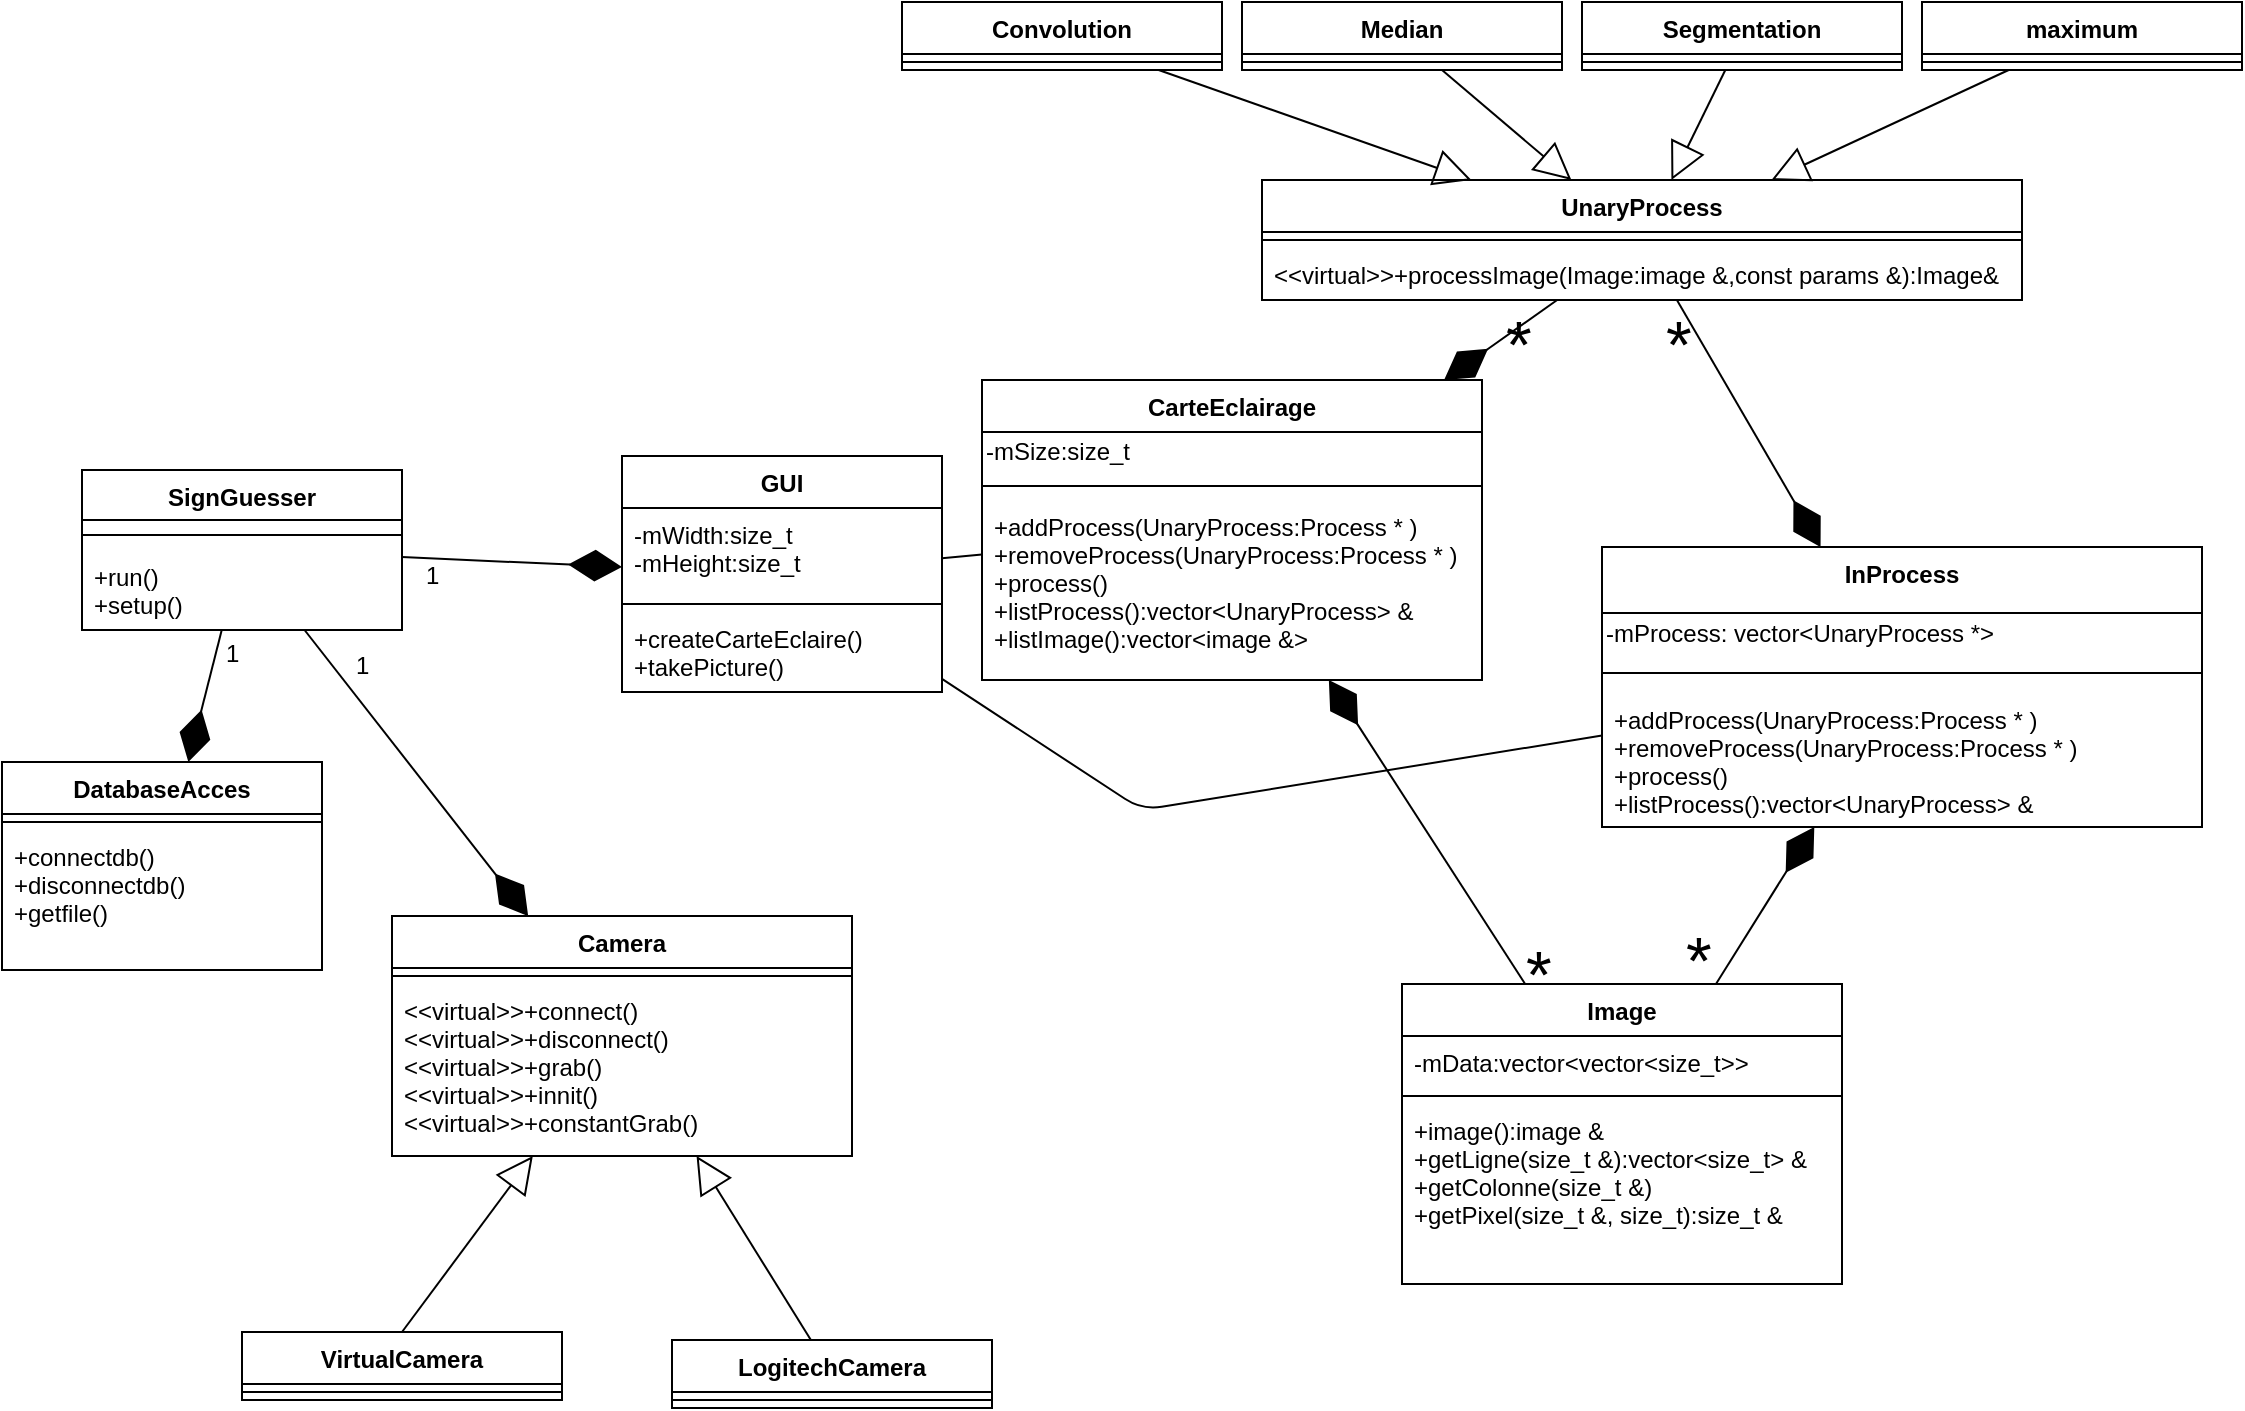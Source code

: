 <mxfile version="11.3.0" type="device" pages="1"><diagram id="PDiZhnMwtKH1z3-ArNgQ" name="Page-1"><mxGraphModel dx="1536" dy="822" grid="1" gridSize="10" guides="1" tooltips="1" connect="1" arrows="1" fold="1" page="1" pageScale="1" pageWidth="850" pageHeight="1100" math="0" shadow="0"><root><mxCell id="0"/><mxCell id="1" parent="0"/><mxCell id="jT6UK49fK-MPnu4gzo5e-1" value="Camera" style="swimlane;fontStyle=1;align=center;verticalAlign=top;childLayout=stackLayout;horizontal=1;startSize=26;horizontalStack=0;resizeParent=1;resizeParentMax=0;resizeLast=0;collapsible=1;marginBottom=0;" parent="1" vertex="1"><mxGeometry x="285" y="493" width="230" height="120" as="geometry"/></mxCell><mxCell id="jT6UK49fK-MPnu4gzo5e-3" value="" style="line;strokeWidth=1;fillColor=none;align=left;verticalAlign=middle;spacingTop=-1;spacingLeft=3;spacingRight=3;rotatable=0;labelPosition=right;points=[];portConstraint=eastwest;" parent="jT6UK49fK-MPnu4gzo5e-1" vertex="1"><mxGeometry y="26" width="230" height="8" as="geometry"/></mxCell><mxCell id="jT6UK49fK-MPnu4gzo5e-4" value="&lt;&lt;virtual&gt;&gt;+connect()&#10;&lt;&lt;virtual&gt;&gt;+disconnect()&#10;&lt;&lt;virtual&gt;&gt;+grab()&#10;&lt;&lt;virtual&gt;&gt;+innit()&#10;&lt;&lt;virtual&gt;&gt;+constantGrab()" style="text;strokeColor=none;fillColor=none;align=left;verticalAlign=top;spacingLeft=4;spacingRight=4;overflow=hidden;rotatable=0;points=[[0,0.5],[1,0.5]];portConstraint=eastwest;" parent="jT6UK49fK-MPnu4gzo5e-1" vertex="1"><mxGeometry y="34" width="230" height="86" as="geometry"/></mxCell><mxCell id="jT6UK49fK-MPnu4gzo5e-17" value="LogitechCamera" style="swimlane;fontStyle=1;align=center;verticalAlign=top;childLayout=stackLayout;horizontal=1;startSize=26;horizontalStack=0;resizeParent=1;resizeParentMax=0;resizeLast=0;collapsible=1;marginBottom=0;" parent="1" vertex="1"><mxGeometry x="425" y="705" width="160" height="34" as="geometry"/></mxCell><mxCell id="jT6UK49fK-MPnu4gzo5e-19" value="" style="line;strokeWidth=1;fillColor=none;align=left;verticalAlign=middle;spacingTop=-1;spacingLeft=3;spacingRight=3;rotatable=0;labelPosition=right;points=[];portConstraint=eastwest;" parent="jT6UK49fK-MPnu4gzo5e-17" vertex="1"><mxGeometry y="26" width="160" height="8" as="geometry"/></mxCell><mxCell id="jT6UK49fK-MPnu4gzo5e-21" value="VirtualCamera" style="swimlane;fontStyle=1;align=center;verticalAlign=top;childLayout=stackLayout;horizontal=1;startSize=26;horizontalStack=0;resizeParent=1;resizeParentMax=0;resizeLast=0;collapsible=1;marginBottom=0;" parent="1" vertex="1"><mxGeometry x="210" y="701" width="160" height="34" as="geometry"/></mxCell><mxCell id="jT6UK49fK-MPnu4gzo5e-23" value="" style="line;strokeWidth=1;fillColor=none;align=left;verticalAlign=middle;spacingTop=-1;spacingLeft=3;spacingRight=3;rotatable=0;labelPosition=right;points=[];portConstraint=eastwest;" parent="jT6UK49fK-MPnu4gzo5e-21" vertex="1"><mxGeometry y="26" width="160" height="8" as="geometry"/></mxCell><mxCell id="jT6UK49fK-MPnu4gzo5e-25" value="" style="endArrow=block;endSize=16;endFill=0;html=1;exitX=0.5;exitY=0;exitDx=0;exitDy=0;" parent="1" source="jT6UK49fK-MPnu4gzo5e-21" target="jT6UK49fK-MPnu4gzo5e-1" edge="1"><mxGeometry x="-0.48" y="35" width="160" relative="1" as="geometry"><mxPoint x="430" y="836" as="sourcePoint"/><mxPoint x="590" y="836" as="targetPoint"/><mxPoint as="offset"/></mxGeometry></mxCell><mxCell id="jT6UK49fK-MPnu4gzo5e-26" value="" style="endArrow=block;endSize=16;endFill=0;html=1;" parent="1" source="jT6UK49fK-MPnu4gzo5e-17" target="jT6UK49fK-MPnu4gzo5e-1" edge="1"><mxGeometry x="-0.48" y="35" width="160" relative="1" as="geometry"><mxPoint x="730" y="700" as="sourcePoint"/><mxPoint x="788" y="636" as="targetPoint"/><mxPoint as="offset"/></mxGeometry></mxCell><mxCell id="jT6UK49fK-MPnu4gzo5e-27" value="UnaryProcess" style="swimlane;fontStyle=1;align=center;verticalAlign=top;childLayout=stackLayout;horizontal=1;startSize=26;horizontalStack=0;resizeParent=1;resizeParentMax=0;resizeLast=0;collapsible=1;marginBottom=0;" parent="1" vertex="1"><mxGeometry x="720" y="125" width="380" height="60" as="geometry"/></mxCell><mxCell id="jT6UK49fK-MPnu4gzo5e-29" value="" style="line;strokeWidth=1;fillColor=none;align=left;verticalAlign=middle;spacingTop=-1;spacingLeft=3;spacingRight=3;rotatable=0;labelPosition=right;points=[];portConstraint=eastwest;" parent="jT6UK49fK-MPnu4gzo5e-27" vertex="1"><mxGeometry y="26" width="380" height="8" as="geometry"/></mxCell><mxCell id="jT6UK49fK-MPnu4gzo5e-30" value="&lt;&lt;virtual&gt;&gt;+processImage(Image:image &amp;,const params &amp;):Image&amp;" style="text;strokeColor=none;fillColor=none;align=left;verticalAlign=top;spacingLeft=4;spacingRight=4;overflow=hidden;rotatable=0;points=[[0,0.5],[1,0.5]];portConstraint=eastwest;" parent="jT6UK49fK-MPnu4gzo5e-27" vertex="1"><mxGeometry y="34" width="380" height="26" as="geometry"/></mxCell><mxCell id="jT6UK49fK-MPnu4gzo5e-31" value="Convolution" style="swimlane;fontStyle=1;align=center;verticalAlign=top;childLayout=stackLayout;horizontal=1;startSize=26;horizontalStack=0;resizeParent=1;resizeParentMax=0;resizeLast=0;collapsible=1;marginBottom=0;" parent="1" vertex="1"><mxGeometry x="540" y="36" width="160" height="34" as="geometry"/></mxCell><mxCell id="jT6UK49fK-MPnu4gzo5e-33" value="" style="line;strokeWidth=1;fillColor=none;align=left;verticalAlign=middle;spacingTop=-1;spacingLeft=3;spacingRight=3;rotatable=0;labelPosition=right;points=[];portConstraint=eastwest;" parent="jT6UK49fK-MPnu4gzo5e-31" vertex="1"><mxGeometry y="26" width="160" height="8" as="geometry"/></mxCell><mxCell id="jT6UK49fK-MPnu4gzo5e-35" value="Median" style="swimlane;fontStyle=1;align=center;verticalAlign=top;childLayout=stackLayout;horizontal=1;startSize=26;horizontalStack=0;resizeParent=1;resizeParentMax=0;resizeLast=0;collapsible=1;marginBottom=0;" parent="1" vertex="1"><mxGeometry x="710" y="36" width="160" height="34" as="geometry"/></mxCell><mxCell id="jT6UK49fK-MPnu4gzo5e-37" value="" style="line;strokeWidth=1;fillColor=none;align=left;verticalAlign=middle;spacingTop=-1;spacingLeft=3;spacingRight=3;rotatable=0;labelPosition=right;points=[];portConstraint=eastwest;" parent="jT6UK49fK-MPnu4gzo5e-35" vertex="1"><mxGeometry y="26" width="160" height="8" as="geometry"/></mxCell><mxCell id="jT6UK49fK-MPnu4gzo5e-39" value="Segmentation" style="swimlane;fontStyle=1;align=center;verticalAlign=top;childLayout=stackLayout;horizontal=1;startSize=26;horizontalStack=0;resizeParent=1;resizeParentMax=0;resizeLast=0;collapsible=1;marginBottom=0;" parent="1" vertex="1"><mxGeometry x="880" y="36" width="160" height="34" as="geometry"/></mxCell><mxCell id="jT6UK49fK-MPnu4gzo5e-41" value="" style="line;strokeWidth=1;fillColor=none;align=left;verticalAlign=middle;spacingTop=-1;spacingLeft=3;spacingRight=3;rotatable=0;labelPosition=right;points=[];portConstraint=eastwest;" parent="jT6UK49fK-MPnu4gzo5e-39" vertex="1"><mxGeometry y="26" width="160" height="8" as="geometry"/></mxCell><mxCell id="jT6UK49fK-MPnu4gzo5e-43" value="" style="endArrow=block;endSize=16;endFill=0;html=1;" parent="1" source="jT6UK49fK-MPnu4gzo5e-31" target="jT6UK49fK-MPnu4gzo5e-27" edge="1"><mxGeometry x="-0.48" y="35" width="160" relative="1" as="geometry"><mxPoint x="711.5" y="150" as="sourcePoint"/><mxPoint x="769.752" y="90" as="targetPoint"/><mxPoint as="offset"/></mxGeometry></mxCell><mxCell id="jT6UK49fK-MPnu4gzo5e-44" value="" style="endArrow=block;endSize=16;endFill=0;html=1;" parent="1" source="jT6UK49fK-MPnu4gzo5e-35" target="jT6UK49fK-MPnu4gzo5e-27" edge="1"><mxGeometry x="-0.48" y="35" width="160" relative="1" as="geometry"><mxPoint x="720" y="233" as="sourcePoint"/><mxPoint x="778.252" y="173" as="targetPoint"/><mxPoint as="offset"/></mxGeometry></mxCell><mxCell id="jT6UK49fK-MPnu4gzo5e-45" value="" style="endArrow=block;endSize=16;endFill=0;html=1;" parent="1" source="jT6UK49fK-MPnu4gzo5e-39" target="jT6UK49fK-MPnu4gzo5e-27" edge="1"><mxGeometry x="-0.48" y="35" width="160" relative="1" as="geometry"><mxPoint x="1031" y="140" as="sourcePoint"/><mxPoint x="1089.252" y="80" as="targetPoint"/><mxPoint as="offset"/></mxGeometry></mxCell><mxCell id="jT6UK49fK-MPnu4gzo5e-46" value="InProcess" style="swimlane;fontStyle=1;align=center;verticalAlign=top;childLayout=stackLayout;horizontal=1;startSize=33;horizontalStack=0;resizeParent=1;resizeParentMax=0;resizeLast=0;collapsible=1;marginBottom=0;" parent="1" vertex="1"><mxGeometry x="890" y="308.5" width="300" height="140" as="geometry"/></mxCell><mxCell id="jT6UK49fK-MPnu4gzo5e-72" value="-mProcess: vector&amp;lt;UnaryProcess *&amp;gt;" style="text;html=1;resizable=0;points=[];autosize=1;align=left;verticalAlign=top;spacingTop=-4;fontSize=12;" parent="jT6UK49fK-MPnu4gzo5e-46" vertex="1"><mxGeometry y="33" width="300" height="20" as="geometry"/></mxCell><mxCell id="jT6UK49fK-MPnu4gzo5e-48" value="" style="line;strokeWidth=1;fillColor=none;align=left;verticalAlign=middle;spacingTop=-1;spacingLeft=3;spacingRight=3;rotatable=0;labelPosition=right;points=[];portConstraint=eastwest;" parent="jT6UK49fK-MPnu4gzo5e-46" vertex="1"><mxGeometry y="53" width="300" height="20" as="geometry"/></mxCell><mxCell id="jT6UK49fK-MPnu4gzo5e-49" value="+addProcess(UnaryProcess:Process * )&#10;+removeProcess(UnaryProcess:Process * )&#10;+process()&#10;+listProcess():vector&lt;UnaryProcess&gt; &amp;" style="text;strokeColor=none;fillColor=none;align=left;verticalAlign=top;spacingLeft=4;spacingRight=4;overflow=hidden;rotatable=0;points=[[0,0.5],[1,0.5]];portConstraint=eastwest;" parent="jT6UK49fK-MPnu4gzo5e-46" vertex="1"><mxGeometry y="73" width="300" height="67" as="geometry"/></mxCell><mxCell id="jT6UK49fK-MPnu4gzo5e-50" value="" style="endArrow=diamondThin;endFill=1;endSize=24;html=1;" parent="1" source="jT6UK49fK-MPnu4gzo5e-27" target="jT6UK49fK-MPnu4gzo5e-46" edge="1"><mxGeometry width="160" relative="1" as="geometry"><mxPoint x="540" y="670" as="sourcePoint"/><mxPoint x="700" y="670" as="targetPoint"/></mxGeometry></mxCell><mxCell id="jT6UK49fK-MPnu4gzo5e-51" value="*&lt;br style=&quot;font-size: 33px;&quot;&gt;" style="text;html=1;resizable=0;points=[];autosize=1;align=left;verticalAlign=top;spacingTop=-4;fontSize=33;" parent="1" vertex="1"><mxGeometry x="840" y="185" width="20" height="20" as="geometry"/></mxCell><mxCell id="jT6UK49fK-MPnu4gzo5e-52" value="GUI" style="swimlane;fontStyle=1;align=center;verticalAlign=top;childLayout=stackLayout;horizontal=1;startSize=26;horizontalStack=0;resizeParent=1;resizeParentMax=0;resizeLast=0;collapsible=1;marginBottom=0;fontSize=12;" parent="1" vertex="1"><mxGeometry x="400" y="263" width="160" height="118" as="geometry"/></mxCell><mxCell id="jT6UK49fK-MPnu4gzo5e-53" value="-mWidth:size_t&#10;-mHeight:size_t&#10;" style="text;strokeColor=none;fillColor=none;align=left;verticalAlign=top;spacingLeft=4;spacingRight=4;overflow=hidden;rotatable=0;points=[[0,0.5],[1,0.5]];portConstraint=eastwest;" parent="jT6UK49fK-MPnu4gzo5e-52" vertex="1"><mxGeometry y="26" width="160" height="44" as="geometry"/></mxCell><mxCell id="jT6UK49fK-MPnu4gzo5e-54" value="" style="line;strokeWidth=1;fillColor=none;align=left;verticalAlign=middle;spacingTop=-1;spacingLeft=3;spacingRight=3;rotatable=0;labelPosition=right;points=[];portConstraint=eastwest;" parent="jT6UK49fK-MPnu4gzo5e-52" vertex="1"><mxGeometry y="70" width="160" height="8" as="geometry"/></mxCell><mxCell id="jT6UK49fK-MPnu4gzo5e-55" value="+createCarteEclaire()&#10;+takePicture()" style="text;strokeColor=none;fillColor=none;align=left;verticalAlign=top;spacingLeft=4;spacingRight=4;overflow=hidden;rotatable=0;points=[[0,0.5],[1,0.5]];portConstraint=eastwest;" parent="jT6UK49fK-MPnu4gzo5e-52" vertex="1"><mxGeometry y="78" width="160" height="40" as="geometry"/></mxCell><mxCell id="jT6UK49fK-MPnu4gzo5e-56" value="DatabaseAcces" style="swimlane;fontStyle=1;align=center;verticalAlign=top;childLayout=stackLayout;horizontal=1;startSize=26;horizontalStack=0;resizeParent=1;resizeParentMax=0;resizeLast=0;collapsible=1;marginBottom=0;fontSize=12;" parent="1" vertex="1"><mxGeometry x="90" y="416" width="160" height="104" as="geometry"/></mxCell><mxCell id="jT6UK49fK-MPnu4gzo5e-58" value="" style="line;strokeWidth=1;fillColor=none;align=left;verticalAlign=middle;spacingTop=-1;spacingLeft=3;spacingRight=3;rotatable=0;labelPosition=right;points=[];portConstraint=eastwest;" parent="jT6UK49fK-MPnu4gzo5e-56" vertex="1"><mxGeometry y="26" width="160" height="8" as="geometry"/></mxCell><mxCell id="jT6UK49fK-MPnu4gzo5e-59" value="+connectdb()&#10;+disconnectdb()&#10;+getfile()" style="text;strokeColor=none;fillColor=none;align=left;verticalAlign=top;spacingLeft=4;spacingRight=4;overflow=hidden;rotatable=0;points=[[0,0.5],[1,0.5]];portConstraint=eastwest;" parent="jT6UK49fK-MPnu4gzo5e-56" vertex="1"><mxGeometry y="34" width="160" height="70" as="geometry"/></mxCell><mxCell id="jT6UK49fK-MPnu4gzo5e-60" value="SignGuesser" style="swimlane;fontStyle=1;align=center;verticalAlign=top;childLayout=stackLayout;horizontal=1;startSize=25;horizontalStack=0;resizeParent=1;resizeParentMax=0;resizeLast=0;collapsible=1;marginBottom=0;fontSize=12;" parent="1" vertex="1"><mxGeometry x="130" y="270" width="160" height="80" as="geometry"/></mxCell><mxCell id="jT6UK49fK-MPnu4gzo5e-62" value="" style="line;strokeWidth=1;fillColor=none;align=left;verticalAlign=middle;spacingTop=-1;spacingLeft=3;spacingRight=3;rotatable=0;labelPosition=right;points=[];portConstraint=eastwest;" parent="jT6UK49fK-MPnu4gzo5e-60" vertex="1"><mxGeometry y="25" width="160" height="15" as="geometry"/></mxCell><mxCell id="jT6UK49fK-MPnu4gzo5e-63" value="+run()&#10;+setup()" style="text;strokeColor=none;fillColor=none;align=left;verticalAlign=top;spacingLeft=4;spacingRight=4;overflow=hidden;rotatable=0;points=[[0,0.5],[1,0.5]];portConstraint=eastwest;" parent="jT6UK49fK-MPnu4gzo5e-60" vertex="1"><mxGeometry y="40" width="160" height="40" as="geometry"/></mxCell><mxCell id="jT6UK49fK-MPnu4gzo5e-86" value="" style="endArrow=diamondThin;endFill=1;endSize=24;html=1;" parent="1" source="jT6UK49fK-MPnu4gzo5e-60" target="jT6UK49fK-MPnu4gzo5e-1" edge="1"><mxGeometry width="160" relative="1" as="geometry"><mxPoint x="650" y="490.17" as="sourcePoint"/><mxPoint x="550" y="497.102" as="targetPoint"/></mxGeometry></mxCell><mxCell id="jT6UK49fK-MPnu4gzo5e-88" value="" style="endArrow=diamondThin;endFill=1;endSize=24;html=1;" parent="1" source="jT6UK49fK-MPnu4gzo5e-60" target="jT6UK49fK-MPnu4gzo5e-56" edge="1"><mxGeometry width="160" relative="1" as="geometry"><mxPoint x="415.552" y="431.5" as="sourcePoint"/><mxPoint x="434.01" y="523" as="targetPoint"/></mxGeometry></mxCell><mxCell id="jT6UK49fK-MPnu4gzo5e-89" value="1" style="text;html=1;resizable=0;points=[];autosize=1;align=left;verticalAlign=top;spacingTop=-4;fontSize=12;" parent="1" vertex="1"><mxGeometry x="300" y="313" width="20" height="20" as="geometry"/></mxCell><mxCell id="jT6UK49fK-MPnu4gzo5e-90" value="1" style="text;html=1;resizable=0;points=[];autosize=1;align=left;verticalAlign=top;spacingTop=-4;fontSize=12;" parent="1" vertex="1"><mxGeometry x="265" y="358" width="20" height="20" as="geometry"/></mxCell><mxCell id="dZitcG1kbYvTenkWODb6-5" value="CarteEclairage" style="swimlane;fontStyle=1;align=center;verticalAlign=top;childLayout=stackLayout;horizontal=1;startSize=26;horizontalStack=0;resizeParent=1;resizeParentMax=0;resizeLast=0;collapsible=1;marginBottom=0;" vertex="1" parent="1"><mxGeometry x="580" y="225" width="250" height="150" as="geometry"/></mxCell><mxCell id="dZitcG1kbYvTenkWODb6-43" value="-mSize:size_t" style="text;html=1;resizable=0;points=[];autosize=1;align=left;verticalAlign=top;spacingTop=-4;" vertex="1" parent="dZitcG1kbYvTenkWODb6-5"><mxGeometry y="26" width="250" height="20" as="geometry"/></mxCell><mxCell id="dZitcG1kbYvTenkWODb6-7" value="" style="line;strokeWidth=1;fillColor=none;align=left;verticalAlign=middle;spacingTop=-1;spacingLeft=3;spacingRight=3;rotatable=0;labelPosition=right;points=[];portConstraint=eastwest;" vertex="1" parent="dZitcG1kbYvTenkWODb6-5"><mxGeometry y="46" width="250" height="14" as="geometry"/></mxCell><mxCell id="dZitcG1kbYvTenkWODb6-8" value="+addProcess(UnaryProcess:Process * )&#10;+removeProcess(UnaryProcess:Process * )&#10;+process()&#10;+listProcess():vector&lt;UnaryProcess&gt; &amp;&#10;+listImage():vector&lt;image &amp;&gt;" style="text;strokeColor=none;fillColor=none;align=left;verticalAlign=top;spacingLeft=4;spacingRight=4;overflow=hidden;rotatable=0;points=[[0,0.5],[1,0.5]];portConstraint=eastwest;" vertex="1" parent="dZitcG1kbYvTenkWODb6-5"><mxGeometry y="60" width="250" height="90" as="geometry"/></mxCell><mxCell id="dZitcG1kbYvTenkWODb6-11" value="*&lt;br style=&quot;font-size: 33px;&quot;&gt;" style="text;html=1;resizable=0;points=[];autosize=1;align=left;verticalAlign=top;spacingTop=-4;fontSize=33;" vertex="1" parent="1"><mxGeometry x="920" y="185" width="20" height="20" as="geometry"/></mxCell><mxCell id="dZitcG1kbYvTenkWODb6-16" value="" style="endArrow=diamondThin;endFill=1;endSize=24;html=1;" edge="1" parent="1" source="jT6UK49fK-MPnu4gzo5e-60" target="jT6UK49fK-MPnu4gzo5e-52"><mxGeometry width="160" relative="1" as="geometry"><mxPoint x="640.063" y="409.5" as="sourcePoint"/><mxPoint x="655.369" y="481" as="targetPoint"/></mxGeometry></mxCell><mxCell id="dZitcG1kbYvTenkWODb6-17" value="1" style="text;html=1;resizable=0;points=[];autosize=1;align=left;verticalAlign=top;spacingTop=-4;fontSize=12;" vertex="1" parent="1"><mxGeometry x="200" y="352" width="20" height="20" as="geometry"/></mxCell><mxCell id="dZitcG1kbYvTenkWODb6-19" value="" style="endArrow=diamondThin;endFill=1;endSize=24;html=1;" edge="1" parent="1" source="jT6UK49fK-MPnu4gzo5e-27" target="dZitcG1kbYvTenkWODb6-5"><mxGeometry width="160" relative="1" as="geometry"><mxPoint x="810" y="274.17" as="sourcePoint"/><mxPoint x="710" y="281.102" as="targetPoint"/></mxGeometry></mxCell><mxCell id="dZitcG1kbYvTenkWODb6-21" value="maximum" style="swimlane;fontStyle=1;align=center;verticalAlign=top;childLayout=stackLayout;horizontal=1;startSize=26;horizontalStack=0;resizeParent=1;resizeParentMax=0;resizeLast=0;collapsible=1;marginBottom=0;" vertex="1" parent="1"><mxGeometry x="1050" y="36" width="160" height="34" as="geometry"/></mxCell><mxCell id="dZitcG1kbYvTenkWODb6-22" value="" style="line;strokeWidth=1;fillColor=none;align=left;verticalAlign=middle;spacingTop=-1;spacingLeft=3;spacingRight=3;rotatable=0;labelPosition=right;points=[];portConstraint=eastwest;" vertex="1" parent="dZitcG1kbYvTenkWODb6-21"><mxGeometry y="26" width="160" height="8" as="geometry"/></mxCell><mxCell id="dZitcG1kbYvTenkWODb6-23" value="" style="endArrow=block;endSize=16;endFill=0;html=1;" edge="1" parent="1" source="dZitcG1kbYvTenkWODb6-21" target="jT6UK49fK-MPnu4gzo5e-27"><mxGeometry x="-0.48" y="35" width="160" relative="1" as="geometry"><mxPoint x="1248.774" y="87" as="sourcePoint"/><mxPoint x="1209.811" y="146" as="targetPoint"/><mxPoint as="offset"/></mxGeometry></mxCell><mxCell id="dZitcG1kbYvTenkWODb6-25" value="" style="endArrow=none;html=1;" edge="1" parent="1" source="jT6UK49fK-MPnu4gzo5e-52" target="dZitcG1kbYvTenkWODb6-5"><mxGeometry width="50" height="50" relative="1" as="geometry"><mxPoint x="900" y="414.5" as="sourcePoint"/><mxPoint x="950" y="364.5" as="targetPoint"/></mxGeometry></mxCell><mxCell id="dZitcG1kbYvTenkWODb6-26" value="" style="endArrow=none;html=1;" edge="1" parent="1" source="jT6UK49fK-MPnu4gzo5e-52" target="jT6UK49fK-MPnu4gzo5e-46"><mxGeometry width="50" height="50" relative="1" as="geometry"><mxPoint x="620" y="300.618" as="sourcePoint"/><mxPoint x="720" y="319" as="targetPoint"/><Array as="points"><mxPoint x="660" y="440"/></Array></mxGeometry></mxCell><mxCell id="dZitcG1kbYvTenkWODb6-29" value="" style="endArrow=diamondThin;endFill=1;endSize=24;html=1;" edge="1" parent="1" source="dZitcG1kbYvTenkWODb6-36" target="dZitcG1kbYvTenkWODb6-5"><mxGeometry width="160" relative="1" as="geometry"><mxPoint x="900" y="292.333" as="sourcePoint"/><mxPoint x="911.087" y="332" as="targetPoint"/></mxGeometry></mxCell><mxCell id="dZitcG1kbYvTenkWODb6-30" value="" style="endArrow=diamondThin;endFill=1;endSize=24;html=1;" edge="1" parent="1" source="dZitcG1kbYvTenkWODb6-36" target="jT6UK49fK-MPnu4gzo5e-46"><mxGeometry width="160" relative="1" as="geometry"><mxPoint x="925.272" y="351" as="sourcePoint"/><mxPoint x="920.087" y="353" as="targetPoint"/></mxGeometry></mxCell><mxCell id="dZitcG1kbYvTenkWODb6-31" value="*&lt;br style=&quot;font-size: 33px;&quot;&gt;" style="text;html=1;resizable=0;points=[];autosize=1;align=left;verticalAlign=top;spacingTop=-4;fontSize=33;" vertex="1" parent="1"><mxGeometry x="930" y="493" width="20" height="20" as="geometry"/></mxCell><mxCell id="dZitcG1kbYvTenkWODb6-32" value="*&lt;br style=&quot;font-size: 33px;&quot;&gt;" style="text;html=1;resizable=0;points=[];autosize=1;align=left;verticalAlign=top;spacingTop=-4;fontSize=33;" vertex="1" parent="1"><mxGeometry x="850" y="500" width="20" height="20" as="geometry"/></mxCell><mxCell id="dZitcG1kbYvTenkWODb6-36" value="Image" style="swimlane;fontStyle=1;align=center;verticalAlign=top;childLayout=stackLayout;horizontal=1;startSize=26;horizontalStack=0;resizeParent=1;resizeParentMax=0;resizeLast=0;collapsible=1;marginBottom=0;" vertex="1" parent="1"><mxGeometry x="790" y="527" width="220" height="150" as="geometry"/></mxCell><mxCell id="dZitcG1kbYvTenkWODb6-37" value="-mData:vector&lt;vector&lt;size_t&gt;&gt;" style="text;strokeColor=none;fillColor=none;align=left;verticalAlign=top;spacingLeft=4;spacingRight=4;overflow=hidden;rotatable=0;points=[[0,0.5],[1,0.5]];portConstraint=eastwest;" vertex="1" parent="dZitcG1kbYvTenkWODb6-36"><mxGeometry y="26" width="220" height="26" as="geometry"/></mxCell><mxCell id="dZitcG1kbYvTenkWODb6-38" value="" style="line;strokeWidth=1;fillColor=none;align=left;verticalAlign=middle;spacingTop=-1;spacingLeft=3;spacingRight=3;rotatable=0;labelPosition=right;points=[];portConstraint=eastwest;" vertex="1" parent="dZitcG1kbYvTenkWODb6-36"><mxGeometry y="52" width="220" height="8" as="geometry"/></mxCell><mxCell id="dZitcG1kbYvTenkWODb6-39" value="+image():image &amp;&#10;+getLigne(size_t &amp;):vector&lt;size_t&gt; &amp;&#10;+getColonne(size_t &amp;)&#10;+getPixel(size_t &amp;, size_t):size_t &amp;&#10;" style="text;strokeColor=none;fillColor=none;align=left;verticalAlign=top;spacingLeft=4;spacingRight=4;overflow=hidden;rotatable=0;points=[[0,0.5],[1,0.5]];portConstraint=eastwest;" vertex="1" parent="dZitcG1kbYvTenkWODb6-36"><mxGeometry y="60" width="220" height="90" as="geometry"/></mxCell></root></mxGraphModel></diagram></mxfile>